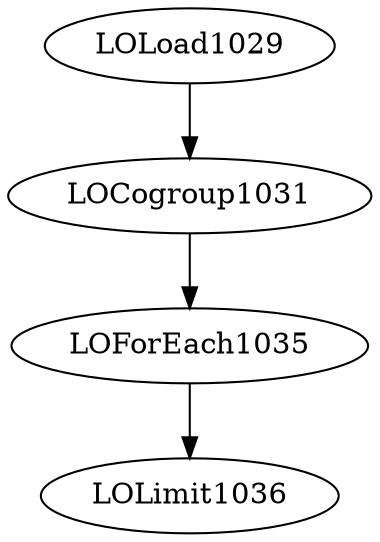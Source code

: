 digraph graph1 {
    LOLoad1029 -> LOCogroup1031;
    LOCogroup1031 -> LOForEach1035;
    LOForEach1035 [hasflat="true"];
    LOForEach1035 -> LOLimit1036;
    LOLimit1036 [limit="100"];
}
